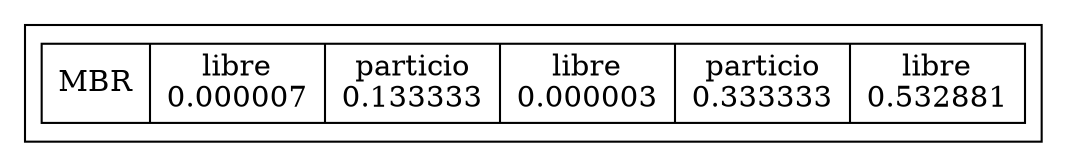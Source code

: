 digraph g {
        rankdir = LR;
    subgraph cluster0
    {
        Array [ shape = record, label = "{MBR|libre\n0.000007|particio\n0.133333|libre\n0.000003|particio\n0.333333|libre\n0.532881}"] ;
    }
}